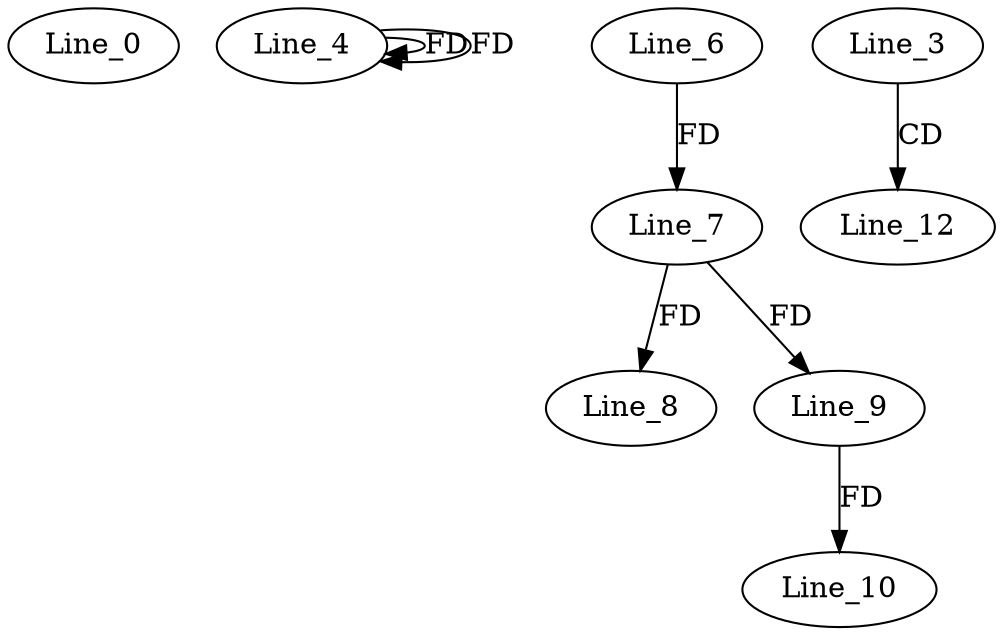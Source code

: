 digraph G {
  Line_0;
  Line_4;
  Line_4;
  Line_6;
  Line_7;
  Line_7;
  Line_8;
  Line_9;
  Line_9;
  Line_10;
  Line_3;
  Line_12;
  Line_4;
  Line_4 -> Line_4 [ label="FD" ];
  Line_6 -> Line_7 [ label="FD" ];
  Line_7 -> Line_8 [ label="FD" ];
  Line_7 -> Line_9 [ label="FD" ];
  Line_9 -> Line_10 [ label="FD" ];
  Line_3 -> Line_12 [ label="CD" ];
  Line_4 -> Line_4 [ label="FD" ];
}
